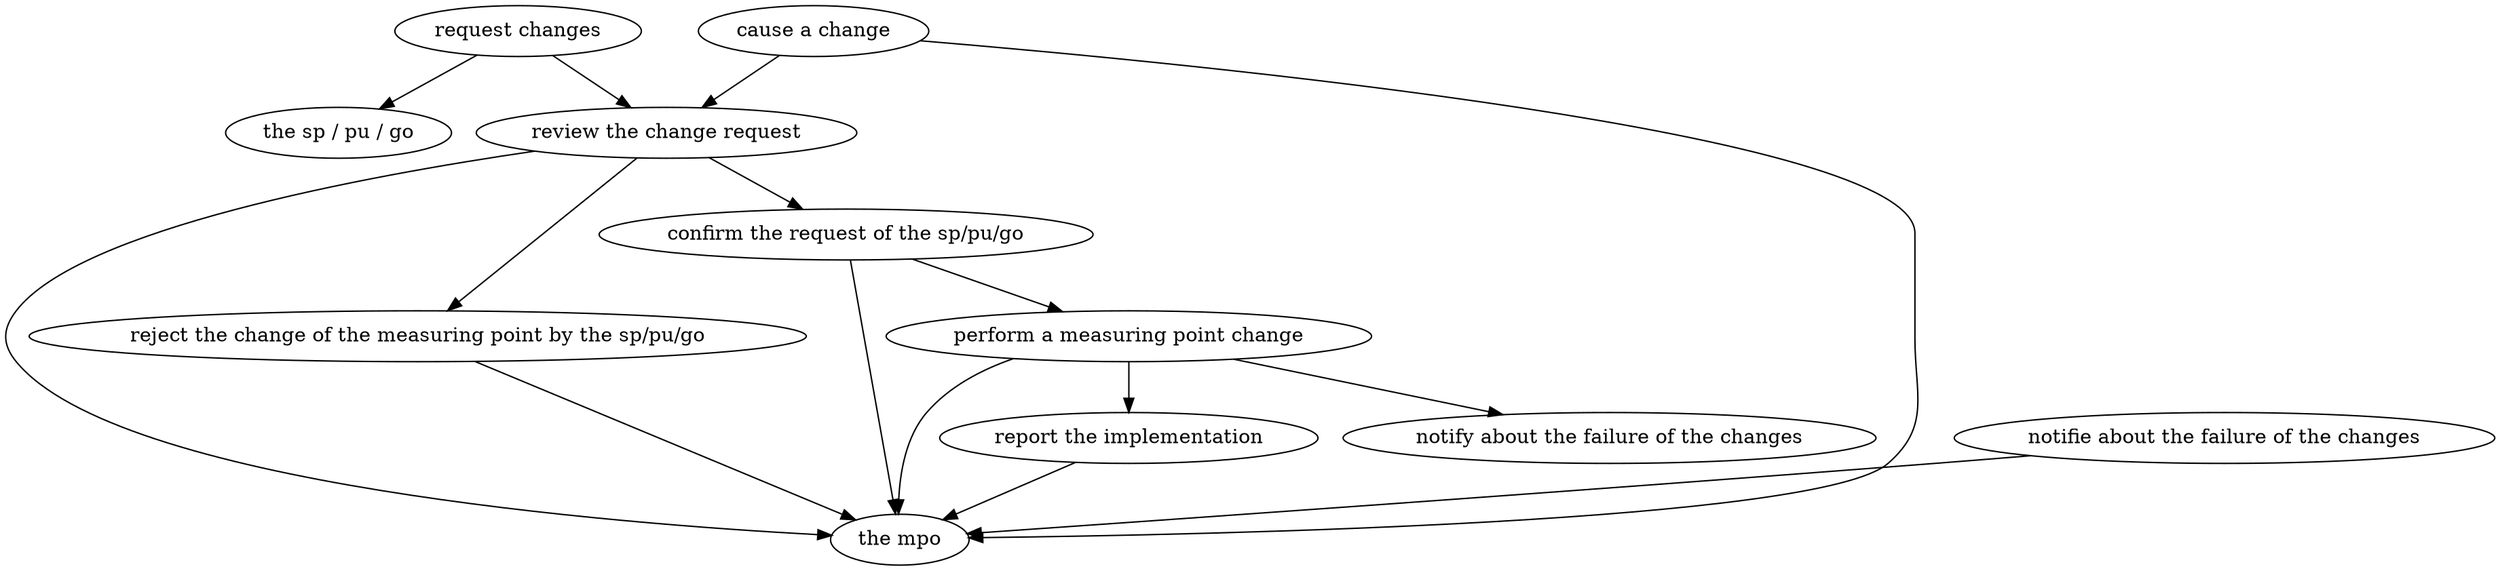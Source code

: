 strict digraph "doc-10.9" {
	graph [name="doc-10.9"];
	"request changes"	[attrs="{'type': 'Activity', 'label': 'request changes'}"];
	"review the change request"	[attrs="{'type': 'Activity', 'label': 'review the change request'}"];
	"request changes" -> "review the change request"	[attrs="{'type': 'flow', 'label': 'flow'}"];
	"the sp / pu / go"	[attrs="{'type': 'Actor', 'label': 'the sp / pu / go'}"];
	"request changes" -> "the sp / pu / go"	[attrs="{'type': 'actor performer', 'label': 'actor performer'}"];
	"cause a change"	[attrs="{'type': 'Activity', 'label': 'cause a change'}"];
	"cause a change" -> "review the change request"	[attrs="{'type': 'flow', 'label': 'flow'}"];
	"the mpo"	[attrs="{'type': 'Actor', 'label': 'the mpo'}"];
	"cause a change" -> "the mpo"	[attrs="{'type': 'actor performer', 'label': 'actor performer'}"];
	"reject the change of the measuring point by the sp/pu/go"	[attrs="{'type': 'Activity', 'label': 'reject the change of the measuring point by the sp/pu/go'}"];
	"review the change request" -> "reject the change of the measuring point by the sp/pu/go"	[attrs="{'type': 'flow', 'label': 'flow'}"];
	"confirm the request of the sp/pu/go"	[attrs="{'type': 'Activity', 'label': 'confirm the request of the sp/pu/go'}"];
	"review the change request" -> "confirm the request of the sp/pu/go"	[attrs="{'type': 'flow', 'label': 'flow'}"];
	"review the change request" -> "the mpo"	[attrs="{'type': 'actor performer', 'label': 'actor performer'}"];
	"reject the change of the measuring point by the sp/pu/go" -> "the mpo"	[attrs="{'type': 'actor performer', 'label': 'actor performer'}"];
	"perform a measuring point change"	[attrs="{'type': 'Activity', 'label': 'perform a measuring point change'}"];
	"confirm the request of the sp/pu/go" -> "perform a measuring point change"	[attrs="{'type': 'flow', 'label': 'flow'}"];
	"confirm the request of the sp/pu/go" -> "the mpo"	[attrs="{'type': 'actor performer', 'label': 'actor performer'}"];
	"report the implementation"	[attrs="{'type': 'Activity', 'label': 'report the implementation'}"];
	"perform a measuring point change" -> "report the implementation"	[attrs="{'type': 'flow', 'label': 'flow'}"];
	"perform a measuring point change" -> "the mpo"	[attrs="{'type': 'actor performer', 'label': 'actor performer'}"];
	"notify about the failure of the changes"	[attrs="{'type': 'Activity', 'label': 'notify about the failure of the changes'}"];
	"perform a measuring point change" -> "notify about the failure of the changes"	[attrs="{'type': 'flow', 'label': 'flow'}"];
	"report the implementation" -> "the mpo"	[attrs="{'type': 'actor performer', 'label': 'actor performer'}"];
	"notifie about the failure of the changes"	[attrs="{'type': 'Activity', 'label': 'notifie about the failure of the changes'}"];
	"notifie about the failure of the changes" -> "the mpo"	[attrs="{'type': 'actor performer', 'label': 'actor performer'}"];
}
